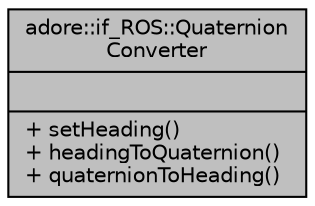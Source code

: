 digraph "adore::if_ROS::QuaternionConverter"
{
 // LATEX_PDF_SIZE
  edge [fontname="Helvetica",fontsize="10",labelfontname="Helvetica",labelfontsize="10"];
  node [fontname="Helvetica",fontsize="10",shape=record];
  Node1 [label="{adore::if_ROS::Quaternion\lConverter\n||+ setHeading()\l+ headingToQuaternion()\l+ quaternionToHeading()\l}",height=0.2,width=0.4,color="black", fillcolor="grey75", style="filled", fontcolor="black",tooltip=" "];
}
